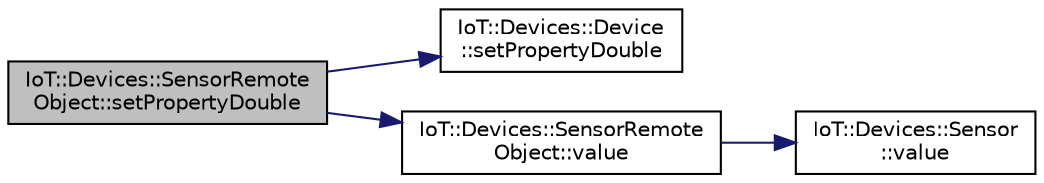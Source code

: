 digraph "IoT::Devices::SensorRemoteObject::setPropertyDouble"
{
 // LATEX_PDF_SIZE
  edge [fontname="Helvetica",fontsize="10",labelfontname="Helvetica",labelfontsize="10"];
  node [fontname="Helvetica",fontsize="10",shape=record];
  rankdir="LR";
  Node1 [label="IoT::Devices::SensorRemote\lObject::setPropertyDouble",height=0.2,width=0.4,color="black", fillcolor="grey75", style="filled", fontcolor="black",tooltip=" "];
  Node1 -> Node2 [color="midnightblue",fontsize="10",style="solid"];
  Node2 [label="IoT::Devices::Device\l::setPropertyDouble",height=0.2,width=0.4,color="black", fillcolor="white", style="filled",URL="$classIoT_1_1Devices_1_1Device.html#a88bf225df1b50edff3b885590de201c6",tooltip=" "];
  Node1 -> Node3 [color="midnightblue",fontsize="10",style="solid"];
  Node3 [label="IoT::Devices::SensorRemote\lObject::value",height=0.2,width=0.4,color="black", fillcolor="white", style="filled",URL="$classIoT_1_1Devices_1_1SensorRemoteObject.html#a309aeff3cf96262668711e7a57cbf26d",tooltip="Sets a Poco::RemotingNG::MinimumIntervalOrDeltaFilter for the valueChanged event."];
  Node3 -> Node4 [color="midnightblue",fontsize="10",style="solid"];
  Node4 [label="IoT::Devices::Sensor\l::value",height=0.2,width=0.4,color="black", fillcolor="white", style="filled",URL="$classIoT_1_1Devices_1_1Sensor.html#a2e759370b2174aa551ffe00a79235fce",tooltip="Destroys the Sensor."];
}

